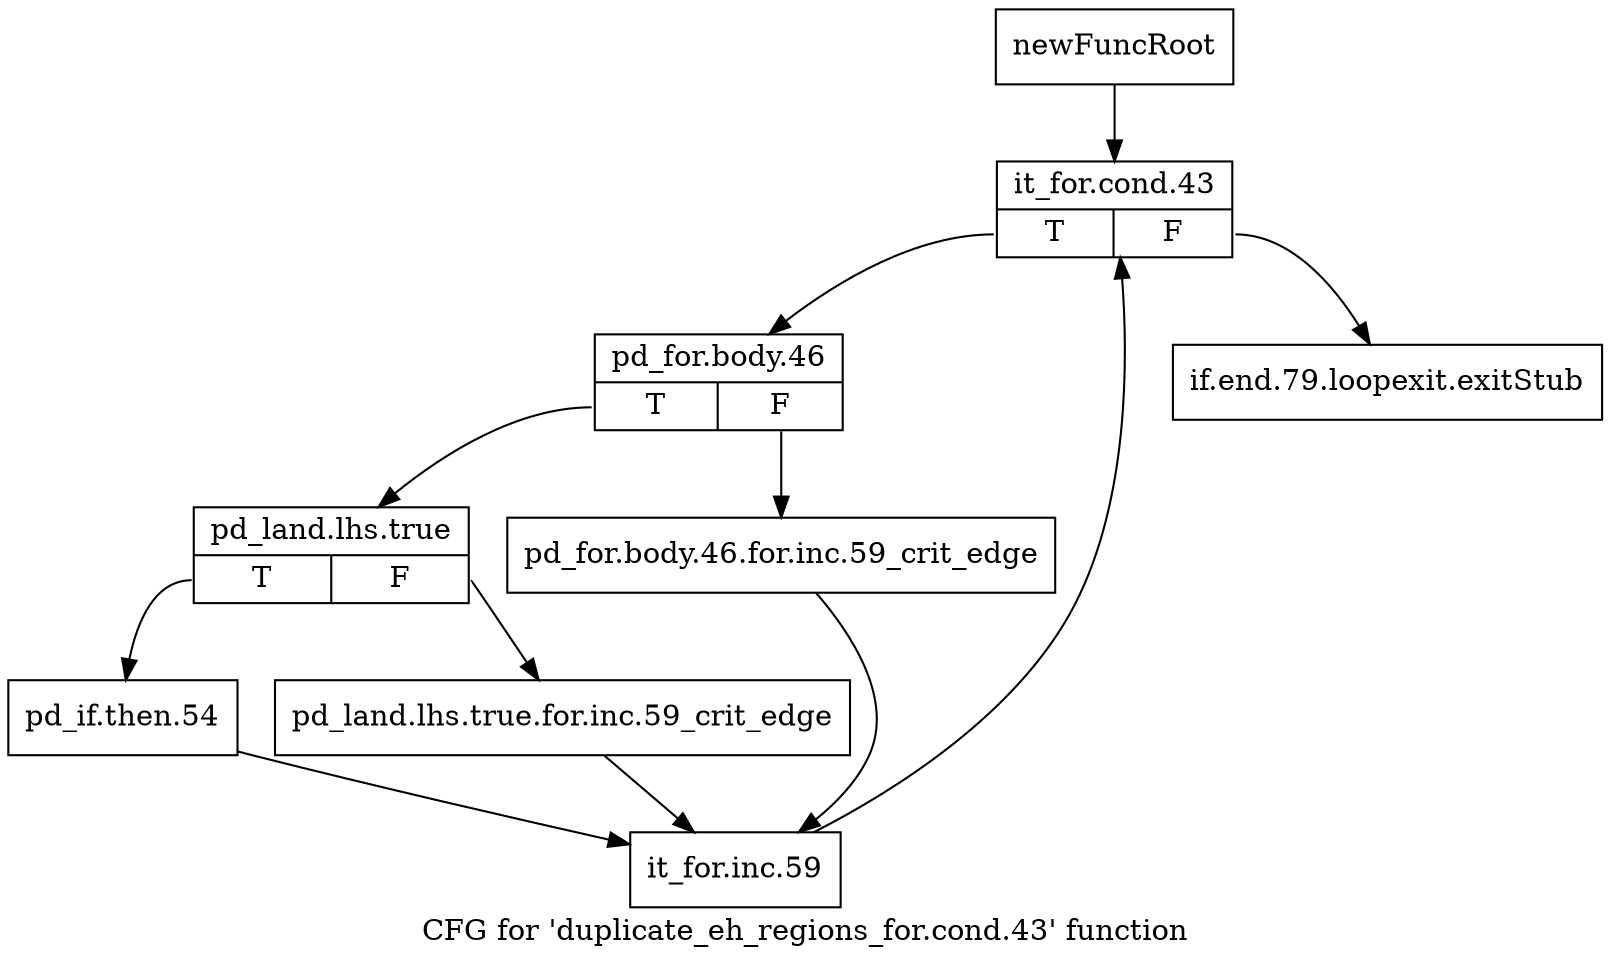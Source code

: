 digraph "CFG for 'duplicate_eh_regions_for.cond.43' function" {
	label="CFG for 'duplicate_eh_regions_for.cond.43' function";

	Node0xacabab0 [shape=record,label="{newFuncRoot}"];
	Node0xacabab0 -> Node0xacabb50;
	Node0xacabb00 [shape=record,label="{if.end.79.loopexit.exitStub}"];
	Node0xacabb50 [shape=record,label="{it_for.cond.43|{<s0>T|<s1>F}}"];
	Node0xacabb50:s0 -> Node0xacabba0;
	Node0xacabb50:s1 -> Node0xacabb00;
	Node0xacabba0 [shape=record,label="{pd_for.body.46|{<s0>T|<s1>F}}"];
	Node0xacabba0:s0 -> Node0xacabc40;
	Node0xacabba0:s1 -> Node0xacabbf0;
	Node0xacabbf0 [shape=record,label="{pd_for.body.46.for.inc.59_crit_edge}"];
	Node0xacabbf0 -> Node0xacabd30;
	Node0xacabc40 [shape=record,label="{pd_land.lhs.true|{<s0>T|<s1>F}}"];
	Node0xacabc40:s0 -> Node0xacabce0;
	Node0xacabc40:s1 -> Node0xacabc90;
	Node0xacabc90 [shape=record,label="{pd_land.lhs.true.for.inc.59_crit_edge}"];
	Node0xacabc90 -> Node0xacabd30;
	Node0xacabce0 [shape=record,label="{pd_if.then.54}"];
	Node0xacabce0 -> Node0xacabd30;
	Node0xacabd30 [shape=record,label="{it_for.inc.59}"];
	Node0xacabd30 -> Node0xacabb50;
}

